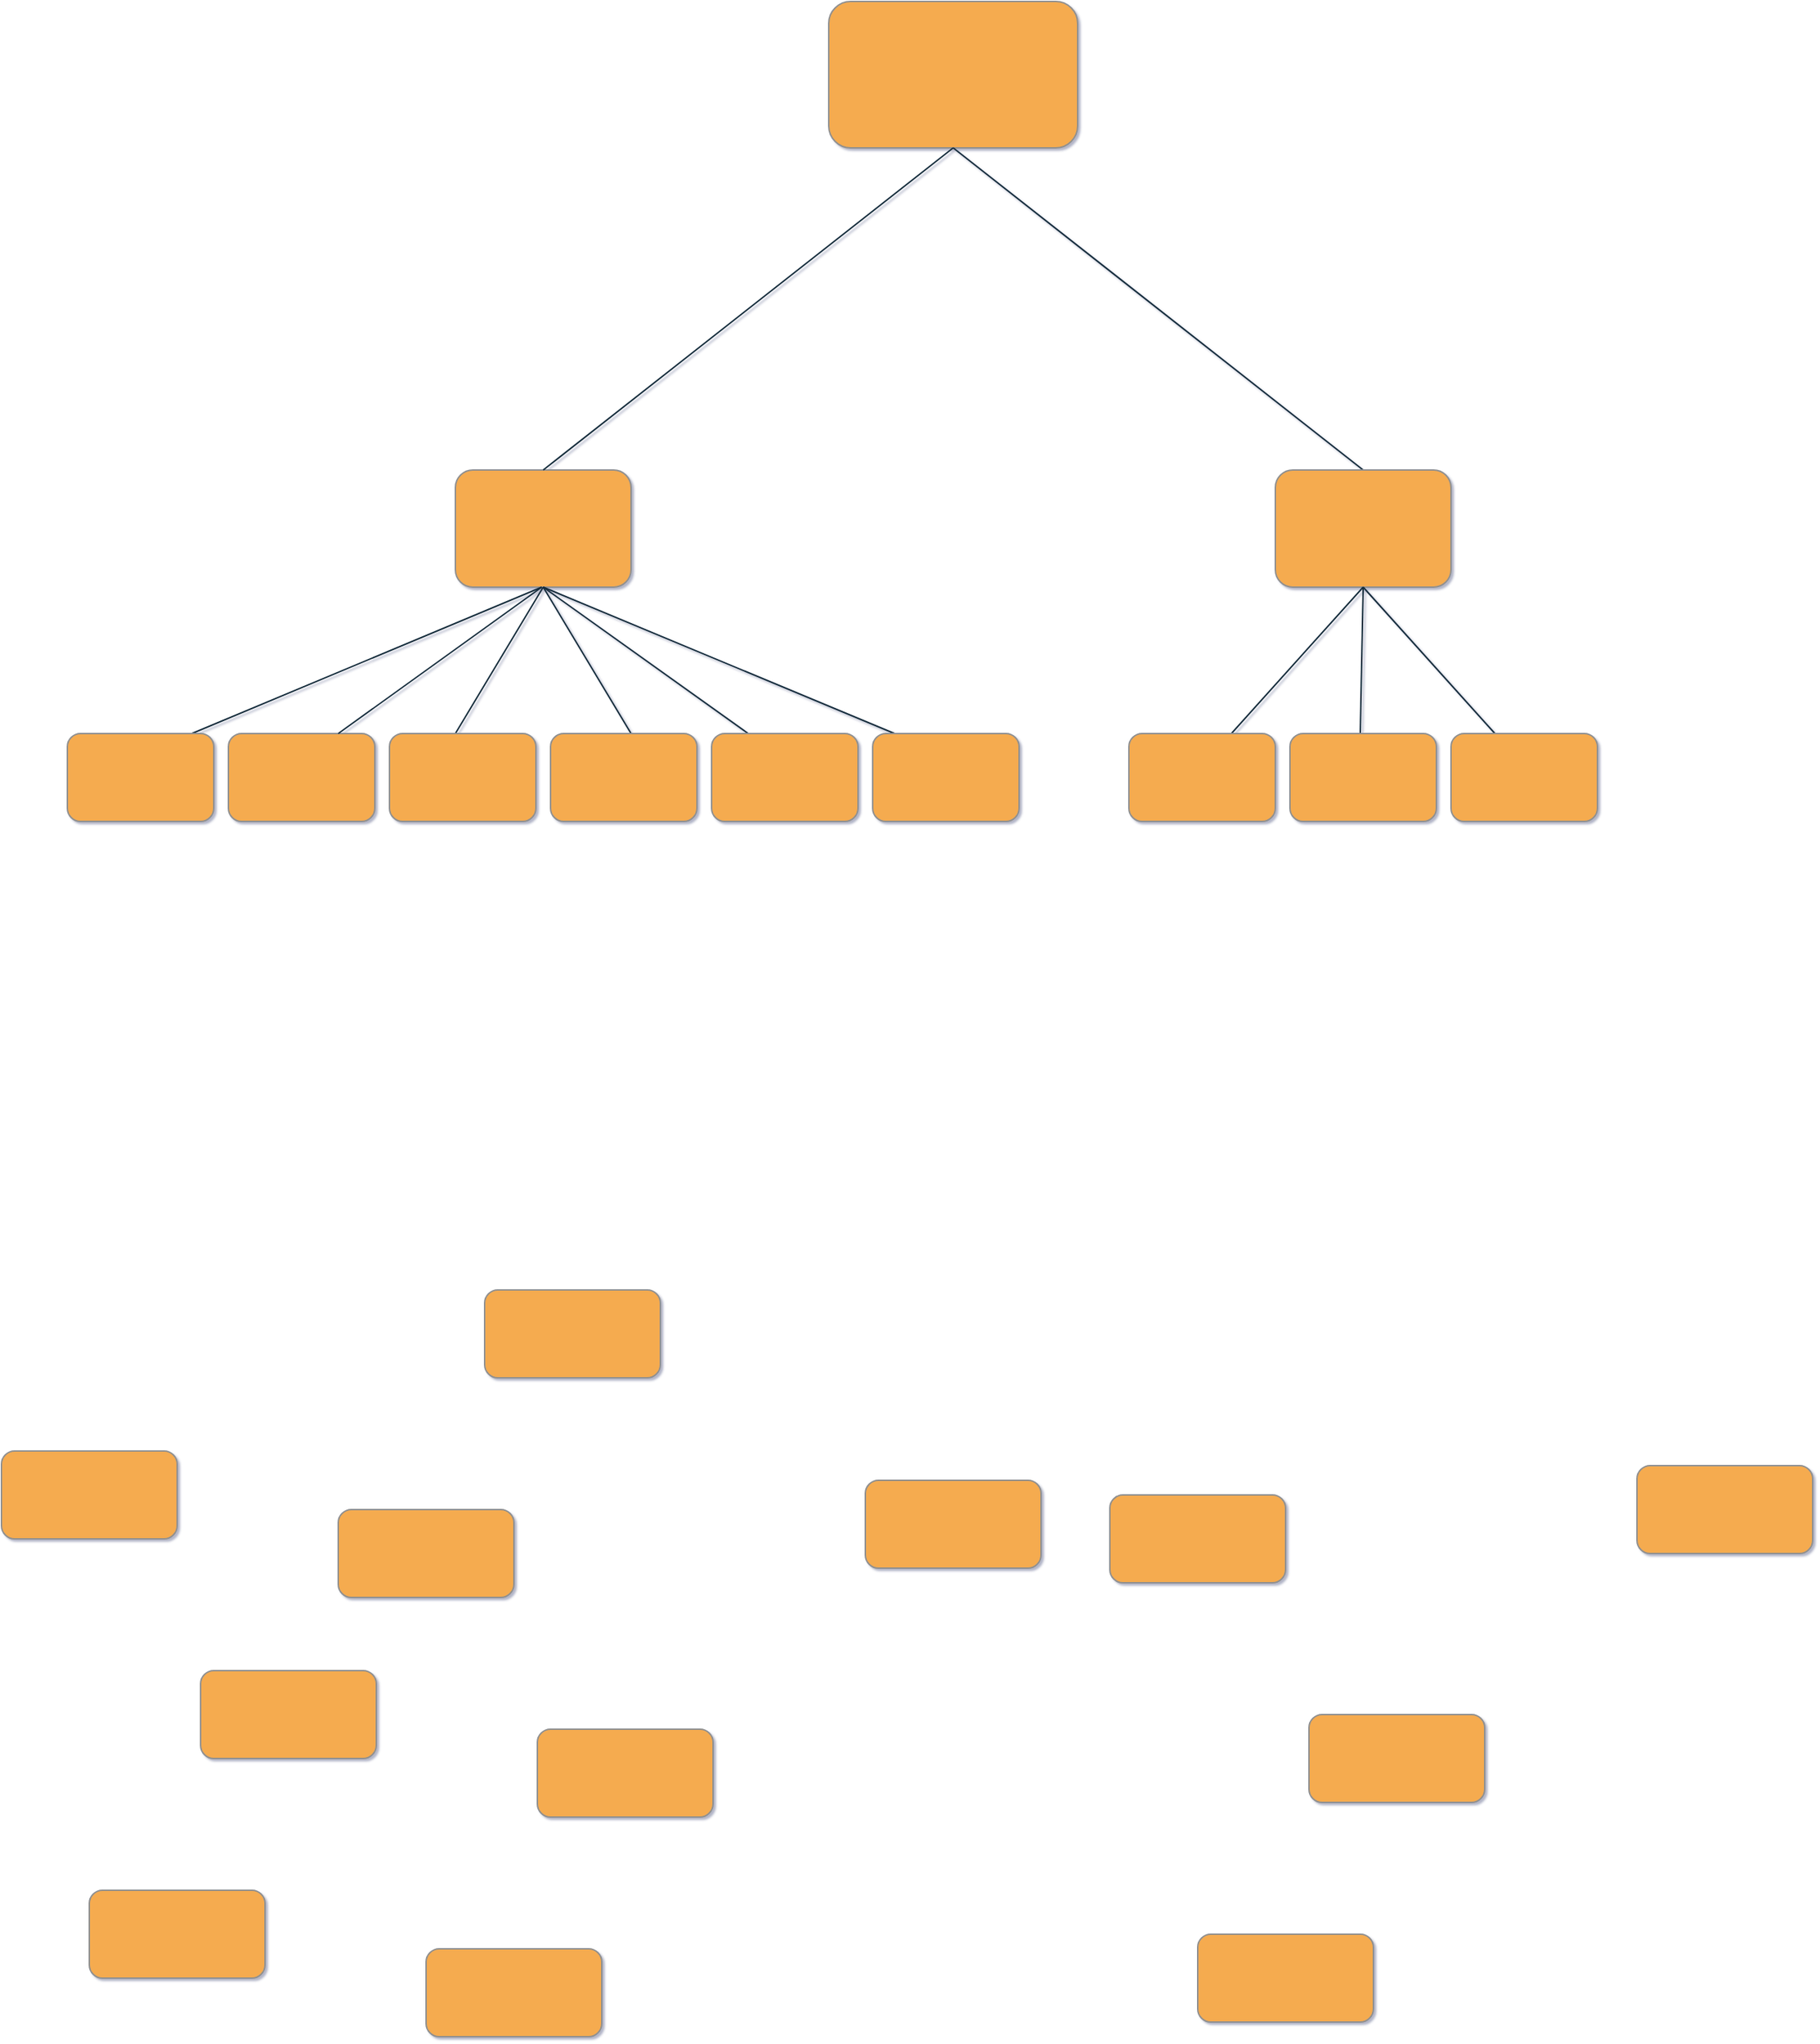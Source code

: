 <mxfile version="22.1.3" type="github">
  <diagram name="Página-1" id="SN1qlLheyPG5Ix7OW4UN">
    <mxGraphModel dx="1114" dy="2948" grid="1" gridSize="10" guides="1" tooltips="1" connect="1" arrows="1" fold="1" page="1" pageScale="1" pageWidth="827" pageHeight="1169" background="#ffffff" math="0" shadow="1">
      <root>
        <mxCell id="0" />
        <mxCell id="1" parent="0" />
        <mxCell id="_u3MmZW3iTmMYpNk2TSg-1" value="" style="rounded=1;whiteSpace=wrap;html=1;labelBackgroundColor=none;fillColor=#F5AB50;strokeColor=#909090;fontColor=#1A1A1A;" vertex="1" parent="1">
          <mxGeometry x="635" y="-1260" width="170" height="100" as="geometry" />
        </mxCell>
        <mxCell id="_u3MmZW3iTmMYpNk2TSg-2" value="" style="rounded=1;whiteSpace=wrap;html=1;labelBackgroundColor=none;fillColor=#F5AB50;strokeColor=#909090;fontColor=#1A1A1A;" vertex="1" parent="1">
          <mxGeometry x="380" y="-940" width="120" height="80" as="geometry" />
        </mxCell>
        <mxCell id="_u3MmZW3iTmMYpNk2TSg-3" value="" style="rounded=1;whiteSpace=wrap;html=1;labelBackgroundColor=none;fillColor=#F5AB50;strokeColor=#909090;fontColor=#1A1A1A;" vertex="1" parent="1">
          <mxGeometry x="400" y="-380" width="120" height="60" as="geometry" />
        </mxCell>
        <mxCell id="_u3MmZW3iTmMYpNk2TSg-4" value="" style="rounded=1;whiteSpace=wrap;html=1;labelBackgroundColor=none;fillColor=#F5AB50;strokeColor=#909090;fontColor=#1A1A1A;" vertex="1" parent="1">
          <mxGeometry x="225" y="-760" width="100" height="60" as="geometry" />
        </mxCell>
        <mxCell id="_u3MmZW3iTmMYpNk2TSg-5" value="" style="rounded=1;whiteSpace=wrap;html=1;labelBackgroundColor=none;fillColor=#F5AB50;strokeColor=#909090;fontColor=#1A1A1A;" vertex="1" parent="1">
          <mxGeometry x="130" y="30" width="120" height="60" as="geometry" />
        </mxCell>
        <mxCell id="_u3MmZW3iTmMYpNk2TSg-6" value="" style="rounded=1;whiteSpace=wrap;html=1;labelBackgroundColor=none;fillColor=#F5AB50;strokeColor=#909090;fontColor=#1A1A1A;" vertex="1" parent="1">
          <mxGeometry x="206" y="-120" width="120" height="60" as="geometry" />
        </mxCell>
        <mxCell id="_u3MmZW3iTmMYpNk2TSg-7" value="" style="rounded=1;whiteSpace=wrap;html=1;labelBackgroundColor=none;fillColor=#F5AB50;strokeColor=#909090;fontColor=#1A1A1A;" vertex="1" parent="1">
          <mxGeometry x="70" y="-270" width="120" height="60" as="geometry" />
        </mxCell>
        <mxCell id="_u3MmZW3iTmMYpNk2TSg-8" value="" style="rounded=1;whiteSpace=wrap;html=1;labelBackgroundColor=none;fillColor=#F5AB50;strokeColor=#909090;fontColor=#1A1A1A;" vertex="1" parent="1">
          <mxGeometry x="360" y="70" width="120" height="60" as="geometry" />
        </mxCell>
        <mxCell id="_u3MmZW3iTmMYpNk2TSg-9" value="" style="rounded=1;whiteSpace=wrap;html=1;labelBackgroundColor=none;fillColor=#F5AB50;strokeColor=#909090;fontColor=#1A1A1A;" vertex="1" parent="1">
          <mxGeometry x="436" y="-80" width="120" height="60" as="geometry" />
        </mxCell>
        <mxCell id="_u3MmZW3iTmMYpNk2TSg-10" value="" style="rounded=1;whiteSpace=wrap;html=1;labelBackgroundColor=none;fillColor=#F5AB50;strokeColor=#909090;fontColor=#1A1A1A;" vertex="1" parent="1">
          <mxGeometry x="300" y="-230" width="120" height="60" as="geometry" />
        </mxCell>
        <mxCell id="_u3MmZW3iTmMYpNk2TSg-11" value="" style="rounded=1;whiteSpace=wrap;html=1;labelBackgroundColor=none;fillColor=#F5AB50;strokeColor=#909090;fontColor=#1A1A1A;" vertex="1" parent="1">
          <mxGeometry x="660" y="-250" width="120" height="60" as="geometry" />
        </mxCell>
        <mxCell id="_u3MmZW3iTmMYpNk2TSg-12" value="" style="rounded=1;whiteSpace=wrap;html=1;labelBackgroundColor=none;fillColor=#F5AB50;strokeColor=#909090;fontColor=#1A1A1A;" vertex="1" parent="1">
          <mxGeometry x="887" y="60" width="120" height="60" as="geometry" />
        </mxCell>
        <mxCell id="_u3MmZW3iTmMYpNk2TSg-13" value="" style="rounded=1;whiteSpace=wrap;html=1;labelBackgroundColor=none;fillColor=#F5AB50;strokeColor=#909090;fontColor=#1A1A1A;" vertex="1" parent="1">
          <mxGeometry x="963" y="-90" width="120" height="60" as="geometry" />
        </mxCell>
        <mxCell id="_u3MmZW3iTmMYpNk2TSg-14" value="" style="rounded=1;whiteSpace=wrap;html=1;labelBackgroundColor=none;fillColor=#F5AB50;strokeColor=#909090;fontColor=#1A1A1A;" vertex="1" parent="1">
          <mxGeometry x="827" y="-240" width="120" height="60" as="geometry" />
        </mxCell>
        <mxCell id="_u3MmZW3iTmMYpNk2TSg-15" value="" style="rounded=1;whiteSpace=wrap;html=1;labelBackgroundColor=none;fillColor=#F5AB50;strokeColor=#909090;fontColor=#1A1A1A;" vertex="1" parent="1">
          <mxGeometry x="1187" y="-260" width="120" height="60" as="geometry" />
        </mxCell>
        <mxCell id="_u3MmZW3iTmMYpNk2TSg-16" value="" style="endArrow=none;html=1;rounded=1;exitX=0.5;exitY=0;exitDx=0;exitDy=0;labelBackgroundColor=none;strokeColor=#182E3E;fontColor=default;" edge="1" parent="1" source="_u3MmZW3iTmMYpNk2TSg-2">
          <mxGeometry width="50" height="50" relative="1" as="geometry">
            <mxPoint x="600" y="-1050" as="sourcePoint" />
            <mxPoint x="720" y="-1160" as="targetPoint" />
            <Array as="points">
              <mxPoint x="720" y="-1160" />
            </Array>
          </mxGeometry>
        </mxCell>
        <mxCell id="_u3MmZW3iTmMYpNk2TSg-18" value="" style="endArrow=none;html=1;rounded=1;entryX=0.5;entryY=0;entryDx=0;entryDy=0;labelBackgroundColor=none;strokeColor=#182E3E;fontColor=default;" edge="1" parent="1" target="_u3MmZW3iTmMYpNk2TSg-19">
          <mxGeometry width="50" height="50" relative="1" as="geometry">
            <mxPoint x="720" y="-1160" as="sourcePoint" />
            <mxPoint x="840" y="-1050" as="targetPoint" />
            <Array as="points" />
          </mxGeometry>
        </mxCell>
        <mxCell id="_u3MmZW3iTmMYpNk2TSg-19" value="" style="rounded=1;whiteSpace=wrap;html=1;labelBackgroundColor=none;fillColor=#F5AB50;strokeColor=#909090;fontColor=#1A1A1A;" vertex="1" parent="1">
          <mxGeometry x="940" y="-940" width="120" height="80" as="geometry" />
        </mxCell>
        <mxCell id="_u3MmZW3iTmMYpNk2TSg-20" value="" style="endArrow=none;html=1;rounded=1;labelBackgroundColor=none;strokeColor=#182E3E;fontColor=default;" edge="1" parent="1">
          <mxGeometry width="50" height="50" relative="1" as="geometry">
            <mxPoint x="200" y="-760" as="sourcePoint" />
            <mxPoint x="439" y="-860" as="targetPoint" />
          </mxGeometry>
        </mxCell>
        <mxCell id="_u3MmZW3iTmMYpNk2TSg-21" value="" style="endArrow=none;html=1;rounded=1;labelBackgroundColor=none;strokeColor=#182E3E;fontColor=default;" edge="1" parent="1">
          <mxGeometry width="50" height="50" relative="1" as="geometry">
            <mxPoint x="300" y="-760" as="sourcePoint" />
            <mxPoint x="439" y="-860" as="targetPoint" />
          </mxGeometry>
        </mxCell>
        <mxCell id="_u3MmZW3iTmMYpNk2TSg-22" value="" style="endArrow=none;html=1;rounded=1;labelBackgroundColor=none;strokeColor=#182E3E;fontColor=default;" edge="1" parent="1">
          <mxGeometry width="50" height="50" relative="1" as="geometry">
            <mxPoint x="380" y="-760" as="sourcePoint" />
            <mxPoint x="440" y="-860" as="targetPoint" />
          </mxGeometry>
        </mxCell>
        <mxCell id="_u3MmZW3iTmMYpNk2TSg-23" value="" style="endArrow=none;html=1;rounded=1;entryX=0.5;entryY=1;entryDx=0;entryDy=0;labelBackgroundColor=none;strokeColor=#182E3E;fontColor=default;" edge="1" parent="1" target="_u3MmZW3iTmMYpNk2TSg-2">
          <mxGeometry width="50" height="50" relative="1" as="geometry">
            <mxPoint x="500" y="-760" as="sourcePoint" />
            <mxPoint x="490" y="-800" as="targetPoint" />
          </mxGeometry>
        </mxCell>
        <mxCell id="_u3MmZW3iTmMYpNk2TSg-24" value="" style="endArrow=none;html=1;rounded=1;entryX=0.5;entryY=1;entryDx=0;entryDy=0;labelBackgroundColor=none;strokeColor=#182E3E;fontColor=default;" edge="1" parent="1" target="_u3MmZW3iTmMYpNk2TSg-2">
          <mxGeometry width="50" height="50" relative="1" as="geometry">
            <mxPoint x="580" y="-760" as="sourcePoint" />
            <mxPoint x="620" y="-820" as="targetPoint" />
          </mxGeometry>
        </mxCell>
        <mxCell id="_u3MmZW3iTmMYpNk2TSg-25" value="" style="endArrow=none;html=1;rounded=1;labelBackgroundColor=none;strokeColor=#182E3E;fontColor=default;" edge="1" parent="1">
          <mxGeometry width="50" height="50" relative="1" as="geometry">
            <mxPoint x="680" y="-760" as="sourcePoint" />
            <mxPoint x="440" y="-860" as="targetPoint" />
          </mxGeometry>
        </mxCell>
        <mxCell id="_u3MmZW3iTmMYpNk2TSg-26" value="" style="rounded=1;whiteSpace=wrap;html=1;labelBackgroundColor=none;fillColor=#F5AB50;strokeColor=#909090;fontColor=#1A1A1A;" vertex="1" parent="1">
          <mxGeometry x="335" y="-760" width="100" height="60" as="geometry" />
        </mxCell>
        <mxCell id="_u3MmZW3iTmMYpNk2TSg-27" value="" style="rounded=1;whiteSpace=wrap;html=1;labelBackgroundColor=none;fillColor=#F5AB50;strokeColor=#909090;fontColor=#1A1A1A;" vertex="1" parent="1">
          <mxGeometry x="115" y="-760" width="100" height="60" as="geometry" />
        </mxCell>
        <mxCell id="_u3MmZW3iTmMYpNk2TSg-28" value="" style="rounded=1;whiteSpace=wrap;html=1;labelBackgroundColor=none;fillColor=#F5AB50;strokeColor=#909090;fontColor=#1A1A1A;" vertex="1" parent="1">
          <mxGeometry x="555" y="-760" width="100" height="60" as="geometry" />
        </mxCell>
        <mxCell id="_u3MmZW3iTmMYpNk2TSg-29" value="" style="rounded=1;whiteSpace=wrap;html=1;labelBackgroundColor=none;fillColor=#F5AB50;strokeColor=#909090;fontColor=#1A1A1A;" vertex="1" parent="1">
          <mxGeometry x="665" y="-760" width="100" height="60" as="geometry" />
        </mxCell>
        <mxCell id="_u3MmZW3iTmMYpNk2TSg-30" value="" style="rounded=1;whiteSpace=wrap;html=1;labelBackgroundColor=none;fillColor=#F5AB50;strokeColor=#909090;fontColor=#1A1A1A;" vertex="1" parent="1">
          <mxGeometry x="445" y="-760" width="100" height="60" as="geometry" />
        </mxCell>
        <mxCell id="_u3MmZW3iTmMYpNk2TSg-31" value="" style="endArrow=none;html=1;rounded=1;labelBackgroundColor=none;strokeColor=#182E3E;fontColor=default;" edge="1" parent="1">
          <mxGeometry width="50" height="50" relative="1" as="geometry">
            <mxPoint x="910" y="-760" as="sourcePoint" />
            <mxPoint x="1000" y="-860" as="targetPoint" />
          </mxGeometry>
        </mxCell>
        <mxCell id="_u3MmZW3iTmMYpNk2TSg-32" value="" style="endArrow=none;html=1;rounded=1;labelBackgroundColor=none;strokeColor=#182E3E;fontColor=default;" edge="1" parent="1">
          <mxGeometry width="50" height="50" relative="1" as="geometry">
            <mxPoint x="998" y="-760" as="sourcePoint" />
            <mxPoint x="1000" y="-860" as="targetPoint" />
          </mxGeometry>
        </mxCell>
        <mxCell id="_u3MmZW3iTmMYpNk2TSg-34" value="" style="endArrow=none;html=1;rounded=1;labelBackgroundColor=none;strokeColor=#182E3E;fontColor=default;" edge="1" parent="1">
          <mxGeometry width="50" height="50" relative="1" as="geometry">
            <mxPoint x="1000" y="-860" as="sourcePoint" />
            <mxPoint x="1090" y="-760" as="targetPoint" />
          </mxGeometry>
        </mxCell>
        <mxCell id="_u3MmZW3iTmMYpNk2TSg-35" value="" style="rounded=1;whiteSpace=wrap;html=1;labelBackgroundColor=none;fillColor=#F5AB50;strokeColor=#909090;fontColor=#1A1A1A;" vertex="1" parent="1">
          <mxGeometry x="950" y="-760" width="100" height="60" as="geometry" />
        </mxCell>
        <mxCell id="_u3MmZW3iTmMYpNk2TSg-36" value="" style="rounded=1;whiteSpace=wrap;html=1;labelBackgroundColor=none;fillColor=#F5AB50;strokeColor=#909090;fontColor=#1A1A1A;" vertex="1" parent="1">
          <mxGeometry x="1060" y="-760" width="100" height="60" as="geometry" />
        </mxCell>
        <mxCell id="_u3MmZW3iTmMYpNk2TSg-37" value="" style="rounded=1;whiteSpace=wrap;html=1;labelBackgroundColor=none;fillColor=#F5AB50;strokeColor=#909090;fontColor=#1A1A1A;" vertex="1" parent="1">
          <mxGeometry x="840" y="-760" width="100" height="60" as="geometry" />
        </mxCell>
      </root>
    </mxGraphModel>
  </diagram>
</mxfile>
